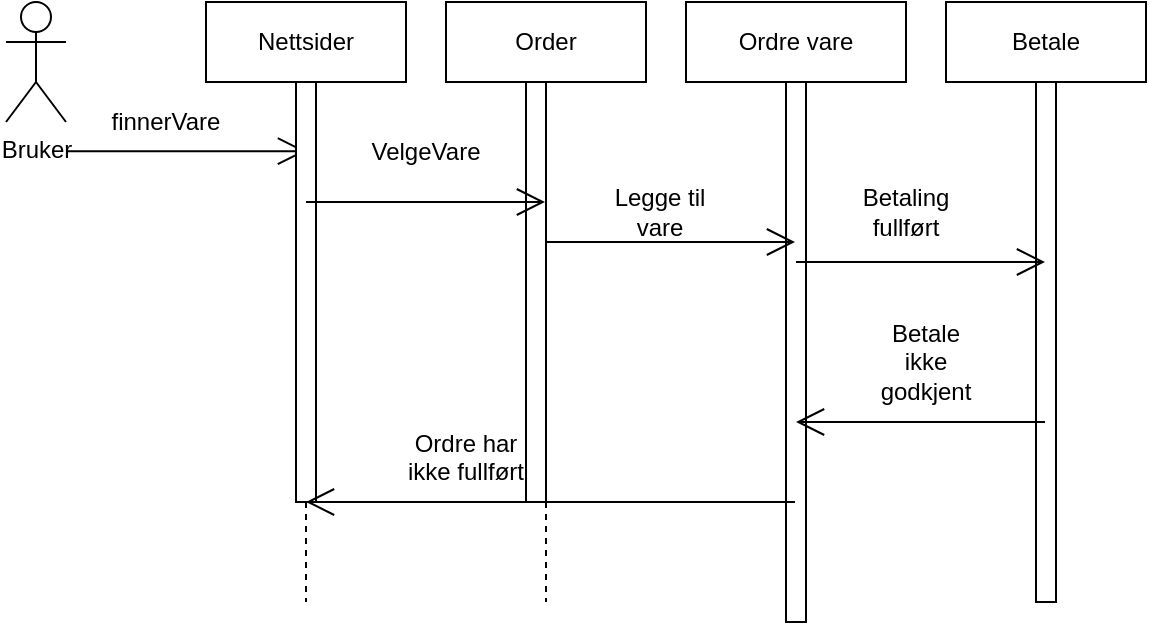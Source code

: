 <mxfile version="15.4.3" type="github">
  <diagram id="hhX4gU_nDsG2BnWn9X6j" name="Page-1">
    <mxGraphModel dx="903" dy="327" grid="1" gridSize="10" guides="1" tooltips="1" connect="1" arrows="1" fold="1" page="1" pageScale="1" pageWidth="850" pageHeight="1100" math="0" shadow="0">
      <root>
        <mxCell id="0" />
        <mxCell id="1" parent="0" />
        <mxCell id="tlPMlYbICYiAIWxBPh2h-12" value="Ordre vare" style="shape=umlLifeline;perimeter=lifelinePerimeter;whiteSpace=wrap;html=1;container=1;collapsible=0;recursiveResize=0;outlineConnect=0;" vertex="1" parent="1">
          <mxGeometry x="550" y="10" width="110" height="310" as="geometry" />
        </mxCell>
        <mxCell id="tlPMlYbICYiAIWxBPh2h-57" value="" style="html=1;points=[];perimeter=orthogonalPerimeter;" vertex="1" parent="tlPMlYbICYiAIWxBPh2h-12">
          <mxGeometry x="50" y="40" width="10" height="270" as="geometry" />
        </mxCell>
        <mxCell id="tlPMlYbICYiAIWxBPh2h-14" value="Order" style="shape=umlLifeline;perimeter=lifelinePerimeter;whiteSpace=wrap;html=1;container=1;collapsible=0;recursiveResize=0;outlineConnect=0;" vertex="1" parent="1">
          <mxGeometry x="430" y="10" width="100" height="300" as="geometry" />
        </mxCell>
        <mxCell id="tlPMlYbICYiAIWxBPh2h-52" value="&lt;div&gt;Ordre har ikke fullført&lt;/div&gt;&lt;div&gt;&lt;br&gt;&lt;/div&gt;" style="text;html=1;strokeColor=none;fillColor=none;align=center;verticalAlign=middle;whiteSpace=wrap;rounded=0;" vertex="1" parent="tlPMlYbICYiAIWxBPh2h-14">
          <mxGeometry x="-20" y="220" width="60" height="30" as="geometry" />
        </mxCell>
        <mxCell id="tlPMlYbICYiAIWxBPh2h-55" value="" style="html=1;points=[];perimeter=orthogonalPerimeter;" vertex="1" parent="tlPMlYbICYiAIWxBPh2h-14">
          <mxGeometry x="40" y="40" width="10" height="210" as="geometry" />
        </mxCell>
        <mxCell id="tlPMlYbICYiAIWxBPh2h-15" value="Nettsider" style="shape=umlLifeline;perimeter=lifelinePerimeter;whiteSpace=wrap;html=1;container=1;collapsible=0;recursiveResize=0;outlineConnect=0;" vertex="1" parent="1">
          <mxGeometry x="310" y="10" width="100" height="300" as="geometry" />
        </mxCell>
        <mxCell id="tlPMlYbICYiAIWxBPh2h-38" value="" style="endArrow=open;endFill=1;endSize=12;html=1;rounded=0;edgeStyle=orthogonalEdgeStyle;" edge="1" parent="tlPMlYbICYiAIWxBPh2h-15">
          <mxGeometry width="160" relative="1" as="geometry">
            <mxPoint x="-70" y="74.58" as="sourcePoint" />
            <mxPoint x="50" y="74.58" as="targetPoint" />
            <Array as="points">
              <mxPoint x="-10" y="74.58" />
              <mxPoint x="-10" y="74.58" />
            </Array>
          </mxGeometry>
        </mxCell>
        <mxCell id="tlPMlYbICYiAIWxBPh2h-56" value="" style="html=1;points=[];perimeter=orthogonalPerimeter;" vertex="1" parent="tlPMlYbICYiAIWxBPh2h-15">
          <mxGeometry x="45" y="40" width="10" height="210" as="geometry" />
        </mxCell>
        <mxCell id="tlPMlYbICYiAIWxBPh2h-13" value="Betale" style="shape=umlLifeline;perimeter=lifelinePerimeter;whiteSpace=wrap;html=1;container=1;collapsible=0;recursiveResize=0;outlineConnect=0;" vertex="1" parent="1">
          <mxGeometry x="680" y="10" width="100" height="300" as="geometry" />
        </mxCell>
        <mxCell id="tlPMlYbICYiAIWxBPh2h-58" value="" style="html=1;points=[];perimeter=orthogonalPerimeter;" vertex="1" parent="tlPMlYbICYiAIWxBPh2h-13">
          <mxGeometry x="45" y="40" width="10" height="260" as="geometry" />
        </mxCell>
        <mxCell id="tlPMlYbICYiAIWxBPh2h-16" value="Bruker" style="shape=umlActor;verticalLabelPosition=bottom;verticalAlign=top;html=1;" vertex="1" parent="1">
          <mxGeometry x="210" y="10" width="30" height="60" as="geometry" />
        </mxCell>
        <mxCell id="tlPMlYbICYiAIWxBPh2h-27" value="" style="endArrow=open;endFill=1;endSize=12;html=1;rounded=0;edgeStyle=orthogonalEdgeStyle;" edge="1" parent="1" source="tlPMlYbICYiAIWxBPh2h-15" target="tlPMlYbICYiAIWxBPh2h-14">
          <mxGeometry width="160" relative="1" as="geometry">
            <mxPoint x="300" y="180" as="sourcePoint" />
            <mxPoint x="460" y="180" as="targetPoint" />
            <Array as="points">
              <mxPoint x="420" y="110" />
              <mxPoint x="420" y="110" />
            </Array>
          </mxGeometry>
        </mxCell>
        <mxCell id="tlPMlYbICYiAIWxBPh2h-28" value="VelgeVare" style="text;html=1;strokeColor=none;fillColor=none;align=center;verticalAlign=middle;whiteSpace=wrap;rounded=0;" vertex="1" parent="1">
          <mxGeometry x="390" y="70" width="60" height="30" as="geometry" />
        </mxCell>
        <mxCell id="tlPMlYbICYiAIWxBPh2h-39" value="finnerVare" style="text;html=1;strokeColor=none;fillColor=none;align=center;verticalAlign=middle;whiteSpace=wrap;rounded=0;" vertex="1" parent="1">
          <mxGeometry x="260" y="60" width="60" height="20" as="geometry" />
        </mxCell>
        <mxCell id="tlPMlYbICYiAIWxBPh2h-40" value="" style="endArrow=open;endFill=1;endSize=12;html=1;rounded=0;edgeStyle=orthogonalEdgeStyle;" edge="1" parent="1" target="tlPMlYbICYiAIWxBPh2h-12">
          <mxGeometry width="160" relative="1" as="geometry">
            <mxPoint x="480" y="130" as="sourcePoint" />
            <mxPoint x="530" y="180" as="targetPoint" />
            <Array as="points">
              <mxPoint x="480" y="130" />
            </Array>
          </mxGeometry>
        </mxCell>
        <mxCell id="tlPMlYbICYiAIWxBPh2h-41" value="Legge til vare" style="text;html=1;strokeColor=none;fillColor=none;align=center;verticalAlign=middle;whiteSpace=wrap;rounded=0;" vertex="1" parent="1">
          <mxGeometry x="507" y="100" width="60" height="30" as="geometry" />
        </mxCell>
        <mxCell id="tlPMlYbICYiAIWxBPh2h-42" value="" style="endArrow=open;endFill=1;endSize=12;html=1;rounded=0;edgeStyle=orthogonalEdgeStyle;" edge="1" parent="1" source="tlPMlYbICYiAIWxBPh2h-12" target="tlPMlYbICYiAIWxBPh2h-13">
          <mxGeometry width="160" relative="1" as="geometry">
            <mxPoint x="510" y="180" as="sourcePoint" />
            <mxPoint x="670" y="180" as="targetPoint" />
            <Array as="points">
              <mxPoint x="670" y="140" />
              <mxPoint x="670" y="140" />
            </Array>
          </mxGeometry>
        </mxCell>
        <mxCell id="tlPMlYbICYiAIWxBPh2h-43" value="Betaling fullført" style="text;html=1;strokeColor=none;fillColor=none;align=center;verticalAlign=middle;whiteSpace=wrap;rounded=0;" vertex="1" parent="1">
          <mxGeometry x="630" y="100" width="60" height="30" as="geometry" />
        </mxCell>
        <mxCell id="tlPMlYbICYiAIWxBPh2h-49" value="" style="endArrow=open;endFill=1;endSize=12;html=1;rounded=0;edgeStyle=orthogonalEdgeStyle;" edge="1" parent="1" source="tlPMlYbICYiAIWxBPh2h-13" target="tlPMlYbICYiAIWxBPh2h-12">
          <mxGeometry width="160" relative="1" as="geometry">
            <mxPoint x="560" y="180" as="sourcePoint" />
            <mxPoint x="720" y="180" as="targetPoint" />
            <Array as="points">
              <mxPoint x="670" y="220" />
              <mxPoint x="670" y="220" />
            </Array>
          </mxGeometry>
        </mxCell>
        <mxCell id="tlPMlYbICYiAIWxBPh2h-50" value="Betale ikke godkjent" style="text;html=1;strokeColor=none;fillColor=none;align=center;verticalAlign=middle;whiteSpace=wrap;rounded=0;" vertex="1" parent="1">
          <mxGeometry x="640" y="170" width="60" height="40" as="geometry" />
        </mxCell>
        <mxCell id="tlPMlYbICYiAIWxBPh2h-51" value="" style="endArrow=open;endFill=1;endSize=12;html=1;rounded=0;edgeStyle=orthogonalEdgeStyle;" edge="1" parent="1" source="tlPMlYbICYiAIWxBPh2h-12" target="tlPMlYbICYiAIWxBPh2h-15">
          <mxGeometry width="160" relative="1" as="geometry">
            <mxPoint x="400" y="180" as="sourcePoint" />
            <mxPoint x="560" y="180" as="targetPoint" />
            <Array as="points">
              <mxPoint x="480" y="260" />
              <mxPoint x="480" y="260" />
            </Array>
          </mxGeometry>
        </mxCell>
      </root>
    </mxGraphModel>
  </diagram>
</mxfile>
